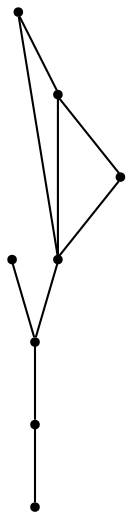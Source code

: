 graph {
  node [shape=point,comment="{\"directed\":false,\"doi\":\"10.1007/11618058_32\",\"figure\":\"3 (1)\"}"]

  v0 [pos="936.7105408187984,1754.1130913628467"]
  v1 [pos="936.7105408187984,1593.81849500868"]
  v2 [pos="749.34378936531,1754.1130913628467"]
  v3 [pos="749.34378936531,1898.9601982964405"]
  v4 [pos="559.9203215843023,1754.1130913628467"]
  v5 [pos="559.9203215843023,1898.9601982964405"]
  v6 [pos="389.0240355499031,1754.1130913628467"]
  v7 [pos="389.0240355499031,1898.9601982964405"]

  v0 -- v1 [id="-1",pos="936.7105408187984,1754.1130913628467 936.7105408187984,1593.81849500868 936.7105408187984,1593.81849500868 936.7105408187984,1593.81849500868"]
  v2 -- v0 [id="-2",pos="749.34378936531,1754.1130913628467 936.7105408187984,1754.1130913628467 936.7105408187984,1754.1130913628467 936.7105408187984,1754.1130913628467"]
  v3 -- v2 [id="-3",pos="749.34378936531,1898.9601982964405 749.34378936531,1754.1130913628467 749.34378936531,1754.1130913628467 749.34378936531,1754.1130913628467"]
  v4 -- v2 [id="-4",pos="559.9203215843023,1754.1130913628467 749.34378936531,1754.1130913628467 749.34378936531,1754.1130913628467 749.34378936531,1754.1130913628467"]
  v5 -- v4 [id="-5",pos="559.9203215843023,1898.9601982964405 559.9203215843023,1754.1130913628467 559.9203215843023,1754.1130913628467 559.9203215843023,1754.1130913628467"]
  v6 -- v4 [id="-6",pos="389.0240355499031,1754.1130913628467 559.9203215843023,1754.1130913628467 559.9203215843023,1754.1130913628467 559.9203215843023,1754.1130913628467"]
  v7 -- v4 [id="-7",pos="389.0240355499031,1898.9601982964405 559.9203215843023,1754.1130913628467 559.9203215843023,1754.1130913628467 559.9203215843023,1754.1130913628467"]
  v6 -- v5 [id="-8",pos="389.0240355499031,1754.1130913628467 559.9203215843023,1898.9601982964405 559.9203215843023,1898.9601982964405 559.9203215843023,1898.9601982964405"]
  v7 -- v6 [id="-9",pos="389.0240355499031,1898.9601982964405 389.0240355499031,1754.1130913628467 389.0240355499031,1754.1130913628467 389.0240355499031,1754.1130913628467"]
}
